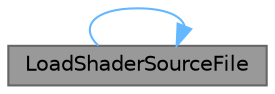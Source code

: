 digraph "LoadShaderSourceFile"
{
 // INTERACTIVE_SVG=YES
 // LATEX_PDF_SIZE
  bgcolor="transparent";
  edge [fontname=Helvetica,fontsize=10,labelfontname=Helvetica,labelfontsize=10];
  node [fontname=Helvetica,fontsize=10,shape=box,height=0.2,width=0.4];
  rankdir="LR";
  Node1 [id="Node000001",label="LoadShaderSourceFile",height=0.2,width=0.4,color="gray40", fillcolor="grey60", style="filled", fontcolor="black",tooltip="Loads the shader file with the given name."];
  Node1 -> Node1 [id="edge1_Node000001_Node000001",color="steelblue1",style="solid",tooltip=" "];
}

